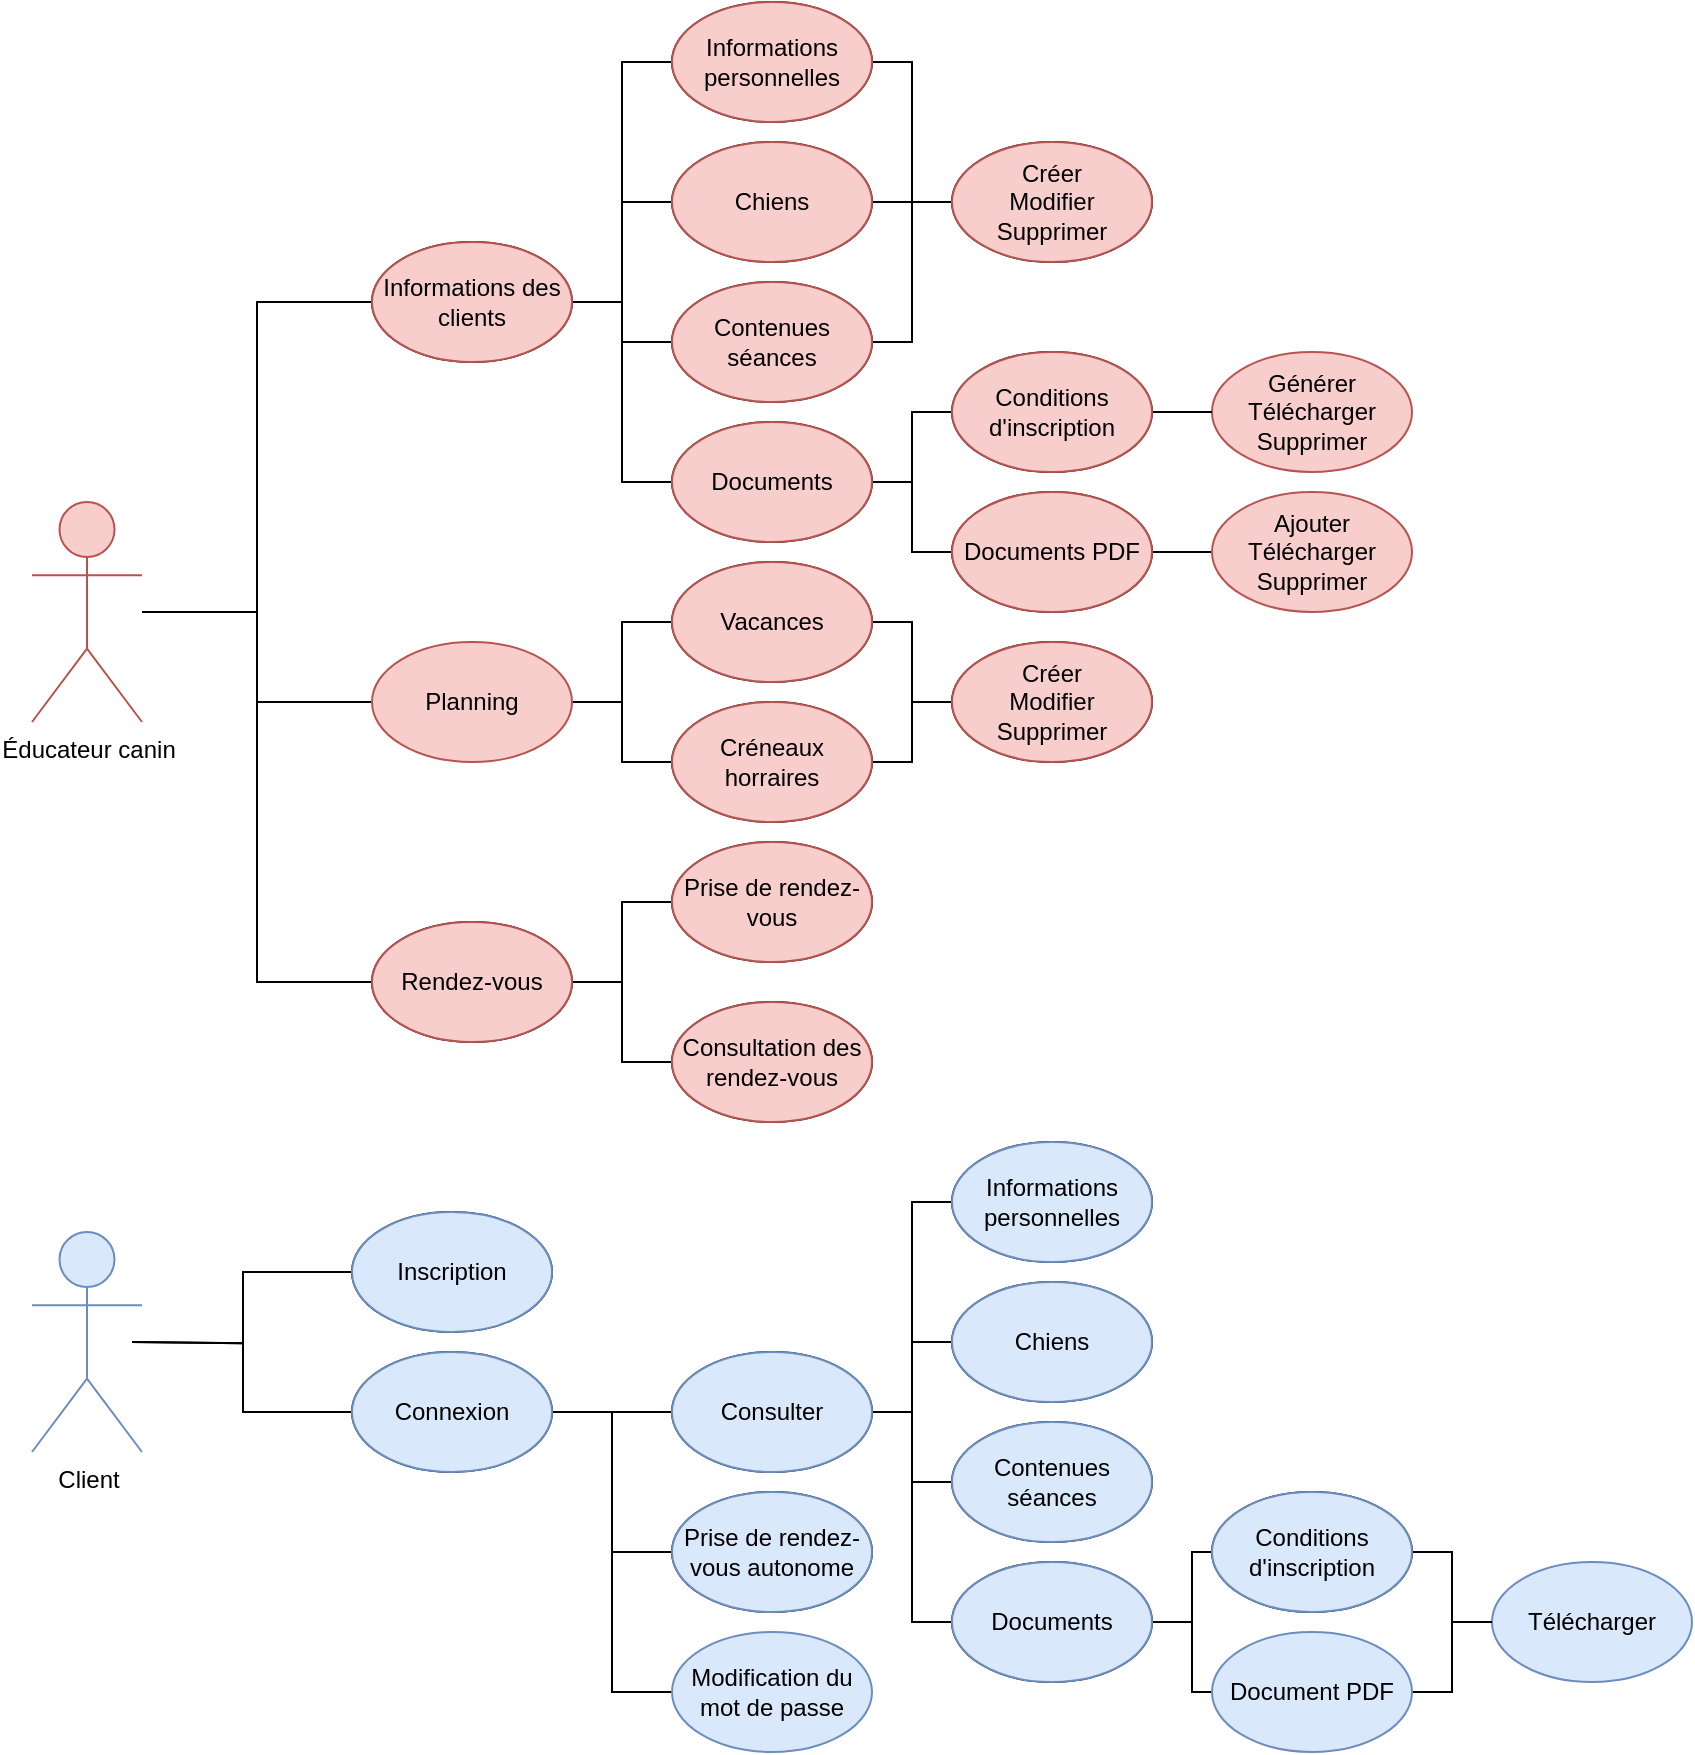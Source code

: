 <mxfile version="14.6.13" type="device"><diagram id="EmfUMc_yrXcKiqWY7x3Z" name="Page-1"><mxGraphModel dx="1185" dy="1839" grid="1" gridSize="10" guides="1" tooltips="1" connect="1" arrows="1" fold="1" page="1" pageScale="1" pageWidth="827" pageHeight="1169" math="0" shadow="0"><root><mxCell id="0"/><mxCell id="1" parent="0"/><mxCell id="540cRMOHdCAm5U9QNUtB-5" style="edgeStyle=orthogonalEdgeStyle;rounded=0;orthogonalLoop=1;jettySize=auto;html=1;entryX=0;entryY=0.5;entryDx=0;entryDy=0;endArrow=none;endFill=0;" edge="1" parent="1" source="540cRMOHdCAm5U9QNUtB-1" target="540cRMOHdCAm5U9QNUtB-4"><mxGeometry relative="1" as="geometry"/></mxCell><mxCell id="540cRMOHdCAm5U9QNUtB-36" style="edgeStyle=orthogonalEdgeStyle;rounded=0;orthogonalLoop=1;jettySize=auto;html=1;entryX=0;entryY=0.5;entryDx=0;entryDy=0;endArrow=none;endFill=0;" edge="1" parent="1" source="540cRMOHdCAm5U9QNUtB-1" target="540cRMOHdCAm5U9QNUtB-35"><mxGeometry relative="1" as="geometry"/></mxCell><mxCell id="540cRMOHdCAm5U9QNUtB-47" style="edgeStyle=orthogonalEdgeStyle;rounded=0;orthogonalLoop=1;jettySize=auto;html=1;entryX=0;entryY=0.5;entryDx=0;entryDy=0;endArrow=none;endFill=0;" edge="1" parent="1" source="540cRMOHdCAm5U9QNUtB-1" target="540cRMOHdCAm5U9QNUtB-46"><mxGeometry relative="1" as="geometry"/></mxCell><mxCell id="540cRMOHdCAm5U9QNUtB-1" value="Éducateur canin" style="shape=umlActor;verticalLabelPosition=bottom;verticalAlign=top;html=1;outlineConnect=0;fillColor=#f8cecc;strokeColor=#b85450;aspect=fixed;" vertex="1" parent="1"><mxGeometry x="40" y="50" width="55" height="110" as="geometry"/></mxCell><mxCell id="540cRMOHdCAm5U9QNUtB-41" style="edgeStyle=orthogonalEdgeStyle;rounded=0;orthogonalLoop=1;jettySize=auto;html=1;entryX=0;entryY=0.5;entryDx=0;entryDy=0;endArrow=none;endFill=0;" edge="1" parent="1" target="540cRMOHdCAm5U9QNUtB-40"><mxGeometry relative="1" as="geometry"><mxPoint x="90" y="470.059" as="sourcePoint"/></mxGeometry></mxCell><mxCell id="540cRMOHdCAm5U9QNUtB-43" style="edgeStyle=orthogonalEdgeStyle;rounded=0;orthogonalLoop=1;jettySize=auto;html=1;entryX=0;entryY=0.5;entryDx=0;entryDy=0;endArrow=none;endFill=0;" edge="1" parent="1" target="540cRMOHdCAm5U9QNUtB-42"><mxGeometry relative="1" as="geometry"><mxPoint x="90" y="470.059" as="sourcePoint"/></mxGeometry></mxCell><mxCell id="540cRMOHdCAm5U9QNUtB-65" style="edgeStyle=orthogonalEdgeStyle;rounded=0;orthogonalLoop=1;jettySize=auto;html=1;entryX=0;entryY=0.5;entryDx=0;entryDy=0;endArrow=none;endFill=0;" edge="1" parent="1" source="540cRMOHdCAm5U9QNUtB-4" target="540cRMOHdCAm5U9QNUtB-58"><mxGeometry relative="1" as="geometry"/></mxCell><mxCell id="540cRMOHdCAm5U9QNUtB-66" style="edgeStyle=orthogonalEdgeStyle;rounded=0;orthogonalLoop=1;jettySize=auto;html=1;entryX=0;entryY=0.5;entryDx=0;entryDy=0;endArrow=none;endFill=0;" edge="1" parent="1" source="540cRMOHdCAm5U9QNUtB-4" target="540cRMOHdCAm5U9QNUtB-57"><mxGeometry relative="1" as="geometry"/></mxCell><mxCell id="540cRMOHdCAm5U9QNUtB-67" style="edgeStyle=orthogonalEdgeStyle;rounded=0;orthogonalLoop=1;jettySize=auto;html=1;entryX=0;entryY=0.5;entryDx=0;entryDy=0;endArrow=none;endFill=0;" edge="1" parent="1" source="540cRMOHdCAm5U9QNUtB-4" target="540cRMOHdCAm5U9QNUtB-56"><mxGeometry relative="1" as="geometry"/></mxCell><mxCell id="540cRMOHdCAm5U9QNUtB-68" style="edgeStyle=orthogonalEdgeStyle;rounded=0;orthogonalLoop=1;jettySize=auto;html=1;entryX=0;entryY=0.5;entryDx=0;entryDy=0;endArrow=none;endFill=0;" edge="1" parent="1" source="540cRMOHdCAm5U9QNUtB-4" target="540cRMOHdCAm5U9QNUtB-55"><mxGeometry relative="1" as="geometry"/></mxCell><mxCell id="540cRMOHdCAm5U9QNUtB-4" value="Informations des clients" style="ellipse;whiteSpace=wrap;html=1;" vertex="1" parent="1"><mxGeometry x="210" y="-80" width="100" height="60" as="geometry"/></mxCell><mxCell id="540cRMOHdCAm5U9QNUtB-48" style="edgeStyle=orthogonalEdgeStyle;rounded=0;orthogonalLoop=1;jettySize=auto;html=1;endArrow=none;endFill=0;entryX=0;entryY=0.5;entryDx=0;entryDy=0;" edge="1" parent="1" source="540cRMOHdCAm5U9QNUtB-35" target="540cRMOHdCAm5U9QNUtB-49"><mxGeometry relative="1" as="geometry"><mxPoint x="360" y="150" as="targetPoint"/></mxGeometry></mxCell><mxCell id="540cRMOHdCAm5U9QNUtB-51" style="edgeStyle=orthogonalEdgeStyle;rounded=0;orthogonalLoop=1;jettySize=auto;html=1;entryX=0;entryY=0.5;entryDx=0;entryDy=0;endArrow=none;endFill=0;" edge="1" parent="1" source="540cRMOHdCAm5U9QNUtB-35" target="540cRMOHdCAm5U9QNUtB-50"><mxGeometry relative="1" as="geometry"/></mxCell><mxCell id="540cRMOHdCAm5U9QNUtB-35" value="Planning" style="ellipse;whiteSpace=wrap;html=1;fillColor=#f8cecc;strokeColor=#b85450;" vertex="1" parent="1"><mxGeometry x="210" y="120" width="100" height="60" as="geometry"/></mxCell><mxCell id="540cRMOHdCAm5U9QNUtB-38" value="Prise de rendez-vous autonome" style="ellipse;whiteSpace=wrap;html=1;" vertex="1" parent="1"><mxGeometry x="360" y="545" width="100" height="60" as="geometry"/></mxCell><mxCell id="540cRMOHdCAm5U9QNUtB-40" value="Inscription" style="ellipse;whiteSpace=wrap;html=1;" vertex="1" parent="1"><mxGeometry x="200" y="405" width="100" height="60" as="geometry"/></mxCell><mxCell id="540cRMOHdCAm5U9QNUtB-78" style="edgeStyle=orthogonalEdgeStyle;rounded=0;orthogonalLoop=1;jettySize=auto;html=1;entryX=0;entryY=0.5;entryDx=0;entryDy=0;endArrow=none;endFill=0;" edge="1" parent="1" source="540cRMOHdCAm5U9QNUtB-42" target="540cRMOHdCAm5U9QNUtB-77"><mxGeometry relative="1" as="geometry"/></mxCell><mxCell id="540cRMOHdCAm5U9QNUtB-99" style="edgeStyle=orthogonalEdgeStyle;rounded=0;orthogonalLoop=1;jettySize=auto;html=1;entryX=0;entryY=0.5;entryDx=0;entryDy=0;endArrow=none;endFill=0;" edge="1" parent="1" source="540cRMOHdCAm5U9QNUtB-42" target="540cRMOHdCAm5U9QNUtB-38"><mxGeometry relative="1" as="geometry"/></mxCell><mxCell id="540cRMOHdCAm5U9QNUtB-42" value="Connexion" style="ellipse;whiteSpace=wrap;html=1;" vertex="1" parent="1"><mxGeometry x="200" y="475" width="100" height="60" as="geometry"/></mxCell><mxCell id="540cRMOHdCAm5U9QNUtB-97" style="edgeStyle=orthogonalEdgeStyle;rounded=0;orthogonalLoop=1;jettySize=auto;html=1;entryX=0;entryY=0.5;entryDx=0;entryDy=0;endArrow=none;endFill=0;" edge="1" parent="1" source="540cRMOHdCAm5U9QNUtB-46" target="540cRMOHdCAm5U9QNUtB-95"><mxGeometry relative="1" as="geometry"/></mxCell><mxCell id="540cRMOHdCAm5U9QNUtB-98" style="edgeStyle=orthogonalEdgeStyle;rounded=0;orthogonalLoop=1;jettySize=auto;html=1;entryX=0;entryY=0.5;entryDx=0;entryDy=0;endArrow=none;endFill=0;" edge="1" parent="1" source="540cRMOHdCAm5U9QNUtB-46" target="540cRMOHdCAm5U9QNUtB-96"><mxGeometry relative="1" as="geometry"/></mxCell><mxCell id="540cRMOHdCAm5U9QNUtB-46" value="Rendez-vous" style="ellipse;whiteSpace=wrap;html=1;" vertex="1" parent="1"><mxGeometry x="210" y="260" width="100" height="60" as="geometry"/></mxCell><mxCell id="540cRMOHdCAm5U9QNUtB-53" style="edgeStyle=orthogonalEdgeStyle;rounded=0;orthogonalLoop=1;jettySize=auto;html=1;entryX=0;entryY=0.5;entryDx=0;entryDy=0;endArrow=none;endFill=0;" edge="1" parent="1" source="540cRMOHdCAm5U9QNUtB-49" target="540cRMOHdCAm5U9QNUtB-52"><mxGeometry relative="1" as="geometry"/></mxCell><mxCell id="540cRMOHdCAm5U9QNUtB-49" value="Vacances" style="ellipse;whiteSpace=wrap;html=1;" vertex="1" parent="1"><mxGeometry x="360" y="80" width="100" height="60" as="geometry"/></mxCell><mxCell id="540cRMOHdCAm5U9QNUtB-54" style="edgeStyle=orthogonalEdgeStyle;rounded=0;orthogonalLoop=1;jettySize=auto;html=1;entryX=0;entryY=0.5;entryDx=0;entryDy=0;endArrow=none;endFill=0;" edge="1" parent="1" source="540cRMOHdCAm5U9QNUtB-50" target="540cRMOHdCAm5U9QNUtB-52"><mxGeometry relative="1" as="geometry"/></mxCell><mxCell id="540cRMOHdCAm5U9QNUtB-50" value="Créneaux horraires" style="ellipse;whiteSpace=wrap;html=1;" vertex="1" parent="1"><mxGeometry x="360" y="150" width="100" height="60" as="geometry"/></mxCell><mxCell id="540cRMOHdCAm5U9QNUtB-52" value="Créer&lt;br&gt;Modifier&lt;br&gt;Supprimer" style="ellipse;whiteSpace=wrap;html=1;" vertex="1" parent="1"><mxGeometry x="500" y="120" width="100" height="60" as="geometry"/></mxCell><mxCell id="540cRMOHdCAm5U9QNUtB-72" style="edgeStyle=orthogonalEdgeStyle;rounded=0;orthogonalLoop=1;jettySize=auto;html=1;entryX=0;entryY=0.5;entryDx=0;entryDy=0;endArrow=none;endFill=0;" edge="1" parent="1" source="540cRMOHdCAm5U9QNUtB-55" target="540cRMOHdCAm5U9QNUtB-70"><mxGeometry relative="1" as="geometry"/></mxCell><mxCell id="540cRMOHdCAm5U9QNUtB-73" style="edgeStyle=orthogonalEdgeStyle;rounded=0;orthogonalLoop=1;jettySize=auto;html=1;entryX=0;entryY=0.5;entryDx=0;entryDy=0;endArrow=none;endFill=0;" edge="1" parent="1" source="540cRMOHdCAm5U9QNUtB-55" target="540cRMOHdCAm5U9QNUtB-71"><mxGeometry relative="1" as="geometry"/></mxCell><mxCell id="540cRMOHdCAm5U9QNUtB-55" value="Documents" style="ellipse;whiteSpace=wrap;html=1;" vertex="1" parent="1"><mxGeometry x="360" y="10" width="100" height="60" as="geometry"/></mxCell><mxCell id="540cRMOHdCAm5U9QNUtB-62" style="edgeStyle=orthogonalEdgeStyle;rounded=0;orthogonalLoop=1;jettySize=auto;html=1;entryX=0;entryY=0.5;entryDx=0;entryDy=0;endArrow=none;endFill=0;" edge="1" parent="1" source="540cRMOHdCAm5U9QNUtB-56" target="540cRMOHdCAm5U9QNUtB-59"><mxGeometry relative="1" as="geometry"/></mxCell><mxCell id="540cRMOHdCAm5U9QNUtB-56" value="Contenues séances" style="ellipse;whiteSpace=wrap;html=1;" vertex="1" parent="1"><mxGeometry x="360" y="-60" width="100" height="60" as="geometry"/></mxCell><mxCell id="540cRMOHdCAm5U9QNUtB-61" style="edgeStyle=orthogonalEdgeStyle;rounded=0;orthogonalLoop=1;jettySize=auto;html=1;entryX=0;entryY=0.5;entryDx=0;entryDy=0;endArrow=none;endFill=0;" edge="1" parent="1" source="540cRMOHdCAm5U9QNUtB-57" target="540cRMOHdCAm5U9QNUtB-59"><mxGeometry relative="1" as="geometry"/></mxCell><mxCell id="540cRMOHdCAm5U9QNUtB-57" value="Chiens" style="ellipse;whiteSpace=wrap;html=1;" vertex="1" parent="1"><mxGeometry x="360" y="-130" width="100" height="60" as="geometry"/></mxCell><mxCell id="540cRMOHdCAm5U9QNUtB-60" style="edgeStyle=orthogonalEdgeStyle;rounded=0;orthogonalLoop=1;jettySize=auto;html=1;entryX=0;entryY=0.5;entryDx=0;entryDy=0;endArrow=none;endFill=0;" edge="1" parent="1" source="540cRMOHdCAm5U9QNUtB-58" target="540cRMOHdCAm5U9QNUtB-59"><mxGeometry relative="1" as="geometry"/></mxCell><mxCell id="540cRMOHdCAm5U9QNUtB-58" value="Informations personnelles" style="ellipse;whiteSpace=wrap;html=1;" vertex="1" parent="1"><mxGeometry x="360" y="-200" width="100" height="60" as="geometry"/></mxCell><mxCell id="540cRMOHdCAm5U9QNUtB-59" value="Créer&lt;br&gt;Modifier&lt;br&gt;Supprimer" style="ellipse;whiteSpace=wrap;html=1;" vertex="1" parent="1"><mxGeometry x="500" y="-130" width="100" height="60" as="geometry"/></mxCell><mxCell id="540cRMOHdCAm5U9QNUtB-63" value="Générer&lt;br&gt;Télécharger&lt;br&gt;Supprimer" style="ellipse;whiteSpace=wrap;html=1;fillColor=#f8cecc;strokeColor=#b85450;" vertex="1" parent="1"><mxGeometry x="630" y="-25" width="100" height="60" as="geometry"/></mxCell><mxCell id="540cRMOHdCAm5U9QNUtB-74" style="edgeStyle=orthogonalEdgeStyle;rounded=0;orthogonalLoop=1;jettySize=auto;html=1;entryX=0;entryY=0.5;entryDx=0;entryDy=0;endArrow=none;endFill=0;" edge="1" parent="1" source="540cRMOHdCAm5U9QNUtB-70" target="540cRMOHdCAm5U9QNUtB-63"><mxGeometry relative="1" as="geometry"/></mxCell><mxCell id="540cRMOHdCAm5U9QNUtB-70" value="Conditions d'inscription" style="ellipse;whiteSpace=wrap;html=1;" vertex="1" parent="1"><mxGeometry x="500" y="-25" width="100" height="60" as="geometry"/></mxCell><mxCell id="540cRMOHdCAm5U9QNUtB-76" style="edgeStyle=orthogonalEdgeStyle;rounded=0;orthogonalLoop=1;jettySize=auto;html=1;entryX=0;entryY=0.5;entryDx=0;entryDy=0;endArrow=none;endFill=0;" edge="1" parent="1" source="540cRMOHdCAm5U9QNUtB-71" target="540cRMOHdCAm5U9QNUtB-75"><mxGeometry relative="1" as="geometry"/></mxCell><mxCell id="540cRMOHdCAm5U9QNUtB-71" value="Document PDF" style="ellipse;whiteSpace=wrap;html=1;" vertex="1" parent="1"><mxGeometry x="500" y="45" width="100" height="60" as="geometry"/></mxCell><mxCell id="540cRMOHdCAm5U9QNUtB-75" value="Ajouter&lt;br&gt;Télécharger&lt;br&gt;Supprimer" style="ellipse;whiteSpace=wrap;html=1;fillColor=#f8cecc;strokeColor=#b85450;" vertex="1" parent="1"><mxGeometry x="630" y="45" width="100" height="60" as="geometry"/></mxCell><mxCell id="540cRMOHdCAm5U9QNUtB-83" style="edgeStyle=orthogonalEdgeStyle;rounded=0;orthogonalLoop=1;jettySize=auto;html=1;entryX=0;entryY=0.5;entryDx=0;entryDy=0;endArrow=none;endFill=0;" edge="1" parent="1" source="540cRMOHdCAm5U9QNUtB-77" target="540cRMOHdCAm5U9QNUtB-82"><mxGeometry relative="1" as="geometry"/></mxCell><mxCell id="540cRMOHdCAm5U9QNUtB-84" style="edgeStyle=orthogonalEdgeStyle;rounded=0;orthogonalLoop=1;jettySize=auto;html=1;entryX=0;entryY=0.5;entryDx=0;entryDy=0;endArrow=none;endFill=0;" edge="1" parent="1" source="540cRMOHdCAm5U9QNUtB-77" target="540cRMOHdCAm5U9QNUtB-81"><mxGeometry relative="1" as="geometry"/></mxCell><mxCell id="540cRMOHdCAm5U9QNUtB-85" style="edgeStyle=orthogonalEdgeStyle;rounded=0;orthogonalLoop=1;jettySize=auto;html=1;entryX=0;entryY=0.5;entryDx=0;entryDy=0;endArrow=none;endFill=0;" edge="1" parent="1" source="540cRMOHdCAm5U9QNUtB-77" target="540cRMOHdCAm5U9QNUtB-80"><mxGeometry relative="1" as="geometry"/></mxCell><mxCell id="540cRMOHdCAm5U9QNUtB-86" style="edgeStyle=orthogonalEdgeStyle;rounded=0;orthogonalLoop=1;jettySize=auto;html=1;entryX=0;entryY=0.5;entryDx=0;entryDy=0;endArrow=none;endFill=0;" edge="1" parent="1" source="540cRMOHdCAm5U9QNUtB-77" target="540cRMOHdCAm5U9QNUtB-79"><mxGeometry relative="1" as="geometry"/></mxCell><mxCell id="540cRMOHdCAm5U9QNUtB-77" value="Consulter" style="ellipse;whiteSpace=wrap;html=1;" vertex="1" parent="1"><mxGeometry x="360" y="475" width="100" height="60" as="geometry"/></mxCell><mxCell id="540cRMOHdCAm5U9QNUtB-91" style="edgeStyle=orthogonalEdgeStyle;rounded=0;orthogonalLoop=1;jettySize=auto;html=1;entryX=0;entryY=0.5;entryDx=0;entryDy=0;endArrow=none;endFill=0;" edge="1" parent="1" source="540cRMOHdCAm5U9QNUtB-79" target="540cRMOHdCAm5U9QNUtB-89"><mxGeometry relative="1" as="geometry"/></mxCell><mxCell id="540cRMOHdCAm5U9QNUtB-92" style="edgeStyle=orthogonalEdgeStyle;rounded=0;orthogonalLoop=1;jettySize=auto;html=1;entryX=0;entryY=0.5;entryDx=0;entryDy=0;endArrow=none;endFill=0;" edge="1" parent="1" source="540cRMOHdCAm5U9QNUtB-79" target="540cRMOHdCAm5U9QNUtB-90"><mxGeometry relative="1" as="geometry"/></mxCell><mxCell id="540cRMOHdCAm5U9QNUtB-79" value="Documents" style="ellipse;whiteSpace=wrap;html=1;" vertex="1" parent="1"><mxGeometry x="500" y="580" width="100" height="60" as="geometry"/></mxCell><mxCell id="540cRMOHdCAm5U9QNUtB-80" value="Contenues séances" style="ellipse;whiteSpace=wrap;html=1;" vertex="1" parent="1"><mxGeometry x="500" y="510" width="100" height="60" as="geometry"/></mxCell><mxCell id="540cRMOHdCAm5U9QNUtB-81" value="Chiens" style="ellipse;whiteSpace=wrap;html=1;" vertex="1" parent="1"><mxGeometry x="500" y="440" width="100" height="60" as="geometry"/></mxCell><mxCell id="540cRMOHdCAm5U9QNUtB-82" value="Informations personnelles" style="ellipse;whiteSpace=wrap;html=1;" vertex="1" parent="1"><mxGeometry x="500" y="370" width="100" height="60" as="geometry"/></mxCell><mxCell id="540cRMOHdCAm5U9QNUtB-87" value="Télécharger" style="ellipse;whiteSpace=wrap;html=1;fillColor=#dae8fc;strokeColor=#6c8ebf;" vertex="1" parent="1"><mxGeometry x="770" y="580" width="100" height="60" as="geometry"/></mxCell><mxCell id="540cRMOHdCAm5U9QNUtB-93" style="edgeStyle=orthogonalEdgeStyle;rounded=0;orthogonalLoop=1;jettySize=auto;html=1;entryX=0;entryY=0.5;entryDx=0;entryDy=0;endArrow=none;endFill=0;" edge="1" parent="1" source="540cRMOHdCAm5U9QNUtB-89" target="540cRMOHdCAm5U9QNUtB-87"><mxGeometry relative="1" as="geometry"/></mxCell><mxCell id="540cRMOHdCAm5U9QNUtB-89" value="Conditions d'inscription" style="ellipse;whiteSpace=wrap;html=1;" vertex="1" parent="1"><mxGeometry x="630" y="545" width="100" height="60" as="geometry"/></mxCell><mxCell id="540cRMOHdCAm5U9QNUtB-94" style="edgeStyle=orthogonalEdgeStyle;rounded=0;orthogonalLoop=1;jettySize=auto;html=1;entryX=0;entryY=0.5;entryDx=0;entryDy=0;endArrow=none;endFill=0;" edge="1" parent="1" source="540cRMOHdCAm5U9QNUtB-90" target="540cRMOHdCAm5U9QNUtB-87"><mxGeometry relative="1" as="geometry"/></mxCell><mxCell id="540cRMOHdCAm5U9QNUtB-90" value="Document PDF" style="ellipse;whiteSpace=wrap;html=1;fillColor=#dae8fc;strokeColor=#6c8ebf;" vertex="1" parent="1"><mxGeometry x="630" y="615" width="100" height="60" as="geometry"/></mxCell><mxCell id="540cRMOHdCAm5U9QNUtB-95" value="Prise de rendez-vous" style="ellipse;whiteSpace=wrap;html=1;" vertex="1" parent="1"><mxGeometry x="360" y="220" width="100" height="60" as="geometry"/></mxCell><mxCell id="540cRMOHdCAm5U9QNUtB-96" value="Consultation des rendez-vous" style="ellipse;whiteSpace=wrap;html=1;" vertex="1" parent="1"><mxGeometry x="360" y="300" width="100" height="60" as="geometry"/></mxCell><mxCell id="540cRMOHdCAm5U9QNUtB-100" value="Client" style="shape=umlActor;verticalLabelPosition=bottom;verticalAlign=top;html=1;outlineConnect=0;fillColor=#dae8fc;strokeColor=#6c8ebf;aspect=fixed;" vertex="1" parent="1"><mxGeometry x="40" y="415" width="55" height="110" as="geometry"/></mxCell><mxCell id="540cRMOHdCAm5U9QNUtB-101" value="Inscription" style="ellipse;whiteSpace=wrap;html=1;fillColor=#dae8fc;strokeColor=#6c8ebf;" vertex="1" parent="1"><mxGeometry x="200" y="405" width="100" height="60" as="geometry"/></mxCell><mxCell id="540cRMOHdCAm5U9QNUtB-125" style="edgeStyle=orthogonalEdgeStyle;rounded=0;orthogonalLoop=1;jettySize=auto;html=1;entryX=0;entryY=0.5;entryDx=0;entryDy=0;endArrow=none;endFill=0;" edge="1" parent="1" source="540cRMOHdCAm5U9QNUtB-102" target="540cRMOHdCAm5U9QNUtB-124"><mxGeometry relative="1" as="geometry"/></mxCell><mxCell id="540cRMOHdCAm5U9QNUtB-102" value="Connexion" style="ellipse;whiteSpace=wrap;html=1;fillColor=#dae8fc;strokeColor=#6c8ebf;" vertex="1" parent="1"><mxGeometry x="200" y="475" width="100" height="60" as="geometry"/></mxCell><mxCell id="540cRMOHdCAm5U9QNUtB-103" value="Consulter" style="ellipse;whiteSpace=wrap;html=1;fillColor=#dae8fc;strokeColor=#6c8ebf;" vertex="1" parent="1"><mxGeometry x="360" y="475" width="100" height="60" as="geometry"/></mxCell><mxCell id="540cRMOHdCAm5U9QNUtB-104" value="Informations personnelles" style="ellipse;whiteSpace=wrap;html=1;fillColor=#dae8fc;strokeColor=#6c8ebf;" vertex="1" parent="1"><mxGeometry x="500" y="370" width="100" height="60" as="geometry"/></mxCell><mxCell id="540cRMOHdCAm5U9QNUtB-105" value="Chiens" style="ellipse;whiteSpace=wrap;html=1;fillColor=#dae8fc;strokeColor=#6c8ebf;" vertex="1" parent="1"><mxGeometry x="500" y="440" width="100" height="60" as="geometry"/></mxCell><mxCell id="540cRMOHdCAm5U9QNUtB-106" value="Prise de rendez-vous autonome" style="ellipse;whiteSpace=wrap;html=1;fillColor=#dae8fc;strokeColor=#6c8ebf;" vertex="1" parent="1"><mxGeometry x="360" y="545" width="100" height="60" as="geometry"/></mxCell><mxCell id="540cRMOHdCAm5U9QNUtB-107" value="Contenues séances" style="ellipse;whiteSpace=wrap;html=1;fillColor=#dae8fc;strokeColor=#6c8ebf;" vertex="1" parent="1"><mxGeometry x="500" y="510" width="100" height="60" as="geometry"/></mxCell><mxCell id="540cRMOHdCAm5U9QNUtB-108" value="Documents" style="ellipse;whiteSpace=wrap;html=1;fillColor=#dae8fc;strokeColor=#6c8ebf;" vertex="1" parent="1"><mxGeometry x="500" y="580" width="100" height="60" as="geometry"/></mxCell><mxCell id="540cRMOHdCAm5U9QNUtB-109" value="Conditions d'inscription" style="ellipse;whiteSpace=wrap;html=1;fillColor=#dae8fc;strokeColor=#6c8ebf;" vertex="1" parent="1"><mxGeometry x="630" y="545" width="100" height="60" as="geometry"/></mxCell><mxCell id="540cRMOHdCAm5U9QNUtB-110" value="Rendez-vous" style="ellipse;whiteSpace=wrap;html=1;fillColor=#f8cecc;strokeColor=#b85450;" vertex="1" parent="1"><mxGeometry x="210" y="260" width="100" height="60" as="geometry"/></mxCell><mxCell id="540cRMOHdCAm5U9QNUtB-111" value="Informations des clients" style="ellipse;whiteSpace=wrap;html=1;fillColor=#f8cecc;strokeColor=#b85450;" vertex="1" parent="1"><mxGeometry x="210" y="-80" width="100" height="60" as="geometry"/></mxCell><mxCell id="540cRMOHdCAm5U9QNUtB-112" value="Créneaux horraires" style="ellipse;whiteSpace=wrap;html=1;fillColor=#f8cecc;strokeColor=#b85450;" vertex="1" parent="1"><mxGeometry x="360" y="150" width="100" height="60" as="geometry"/></mxCell><mxCell id="540cRMOHdCAm5U9QNUtB-113" value="Prise de rendez-vous" style="ellipse;whiteSpace=wrap;html=1;fillColor=#f8cecc;strokeColor=#b85450;" vertex="1" parent="1"><mxGeometry x="360" y="220" width="100" height="60" as="geometry"/></mxCell><mxCell id="540cRMOHdCAm5U9QNUtB-114" value="Consultation des rendez-vous" style="ellipse;whiteSpace=wrap;html=1;fillColor=#f8cecc;strokeColor=#b85450;" vertex="1" parent="1"><mxGeometry x="360" y="300" width="100" height="60" as="geometry"/></mxCell><mxCell id="540cRMOHdCAm5U9QNUtB-115" value="Créer&lt;br&gt;Modifier&lt;br&gt;Supprimer" style="ellipse;whiteSpace=wrap;html=1;fillColor=#f8cecc;strokeColor=#b85450;" vertex="1" parent="1"><mxGeometry x="500" y="120" width="100" height="60" as="geometry"/></mxCell><mxCell id="540cRMOHdCAm5U9QNUtB-116" value="Vacances" style="ellipse;whiteSpace=wrap;html=1;fillColor=#f8cecc;strokeColor=#b85450;" vertex="1" parent="1"><mxGeometry x="360" y="80" width="100" height="60" as="geometry"/></mxCell><mxCell id="540cRMOHdCAm5U9QNUtB-117" value="Documents" style="ellipse;whiteSpace=wrap;html=1;fillColor=#f8cecc;strokeColor=#b85450;" vertex="1" parent="1"><mxGeometry x="360" y="10" width="100" height="60" as="geometry"/></mxCell><mxCell id="540cRMOHdCAm5U9QNUtB-118" value="Contenues séances" style="ellipse;whiteSpace=wrap;html=1;fillColor=#f8cecc;strokeColor=#b85450;" vertex="1" parent="1"><mxGeometry x="360" y="-60" width="100" height="60" as="geometry"/></mxCell><mxCell id="540cRMOHdCAm5U9QNUtB-119" value="Chiens" style="ellipse;whiteSpace=wrap;html=1;fillColor=#f8cecc;strokeColor=#b85450;" vertex="1" parent="1"><mxGeometry x="360" y="-130" width="100" height="60" as="geometry"/></mxCell><mxCell id="540cRMOHdCAm5U9QNUtB-120" value="Informations personnelles" style="ellipse;whiteSpace=wrap;html=1;fillColor=#f8cecc;strokeColor=#b85450;" vertex="1" parent="1"><mxGeometry x="360" y="-200" width="100" height="60" as="geometry"/></mxCell><mxCell id="540cRMOHdCAm5U9QNUtB-121" value="Créer&lt;br&gt;Modifier&lt;br&gt;Supprimer" style="ellipse;whiteSpace=wrap;html=1;fillColor=#f8cecc;strokeColor=#b85450;" vertex="1" parent="1"><mxGeometry x="500" y="-130" width="100" height="60" as="geometry"/></mxCell><mxCell id="540cRMOHdCAm5U9QNUtB-122" value="Conditions d'inscription" style="ellipse;whiteSpace=wrap;html=1;fillColor=#f8cecc;strokeColor=#b85450;" vertex="1" parent="1"><mxGeometry x="500" y="-25" width="100" height="60" as="geometry"/></mxCell><mxCell id="540cRMOHdCAm5U9QNUtB-123" value="Documents PDF" style="ellipse;whiteSpace=wrap;html=1;fillColor=#f8cecc;strokeColor=#b85450;" vertex="1" parent="1"><mxGeometry x="500" y="45" width="100" height="60" as="geometry"/></mxCell><mxCell id="540cRMOHdCAm5U9QNUtB-124" value="Modification du mot de passe" style="ellipse;whiteSpace=wrap;html=1;fillColor=#dae8fc;strokeColor=#6c8ebf;" vertex="1" parent="1"><mxGeometry x="360" y="615" width="100" height="60" as="geometry"/></mxCell></root></mxGraphModel></diagram></mxfile>